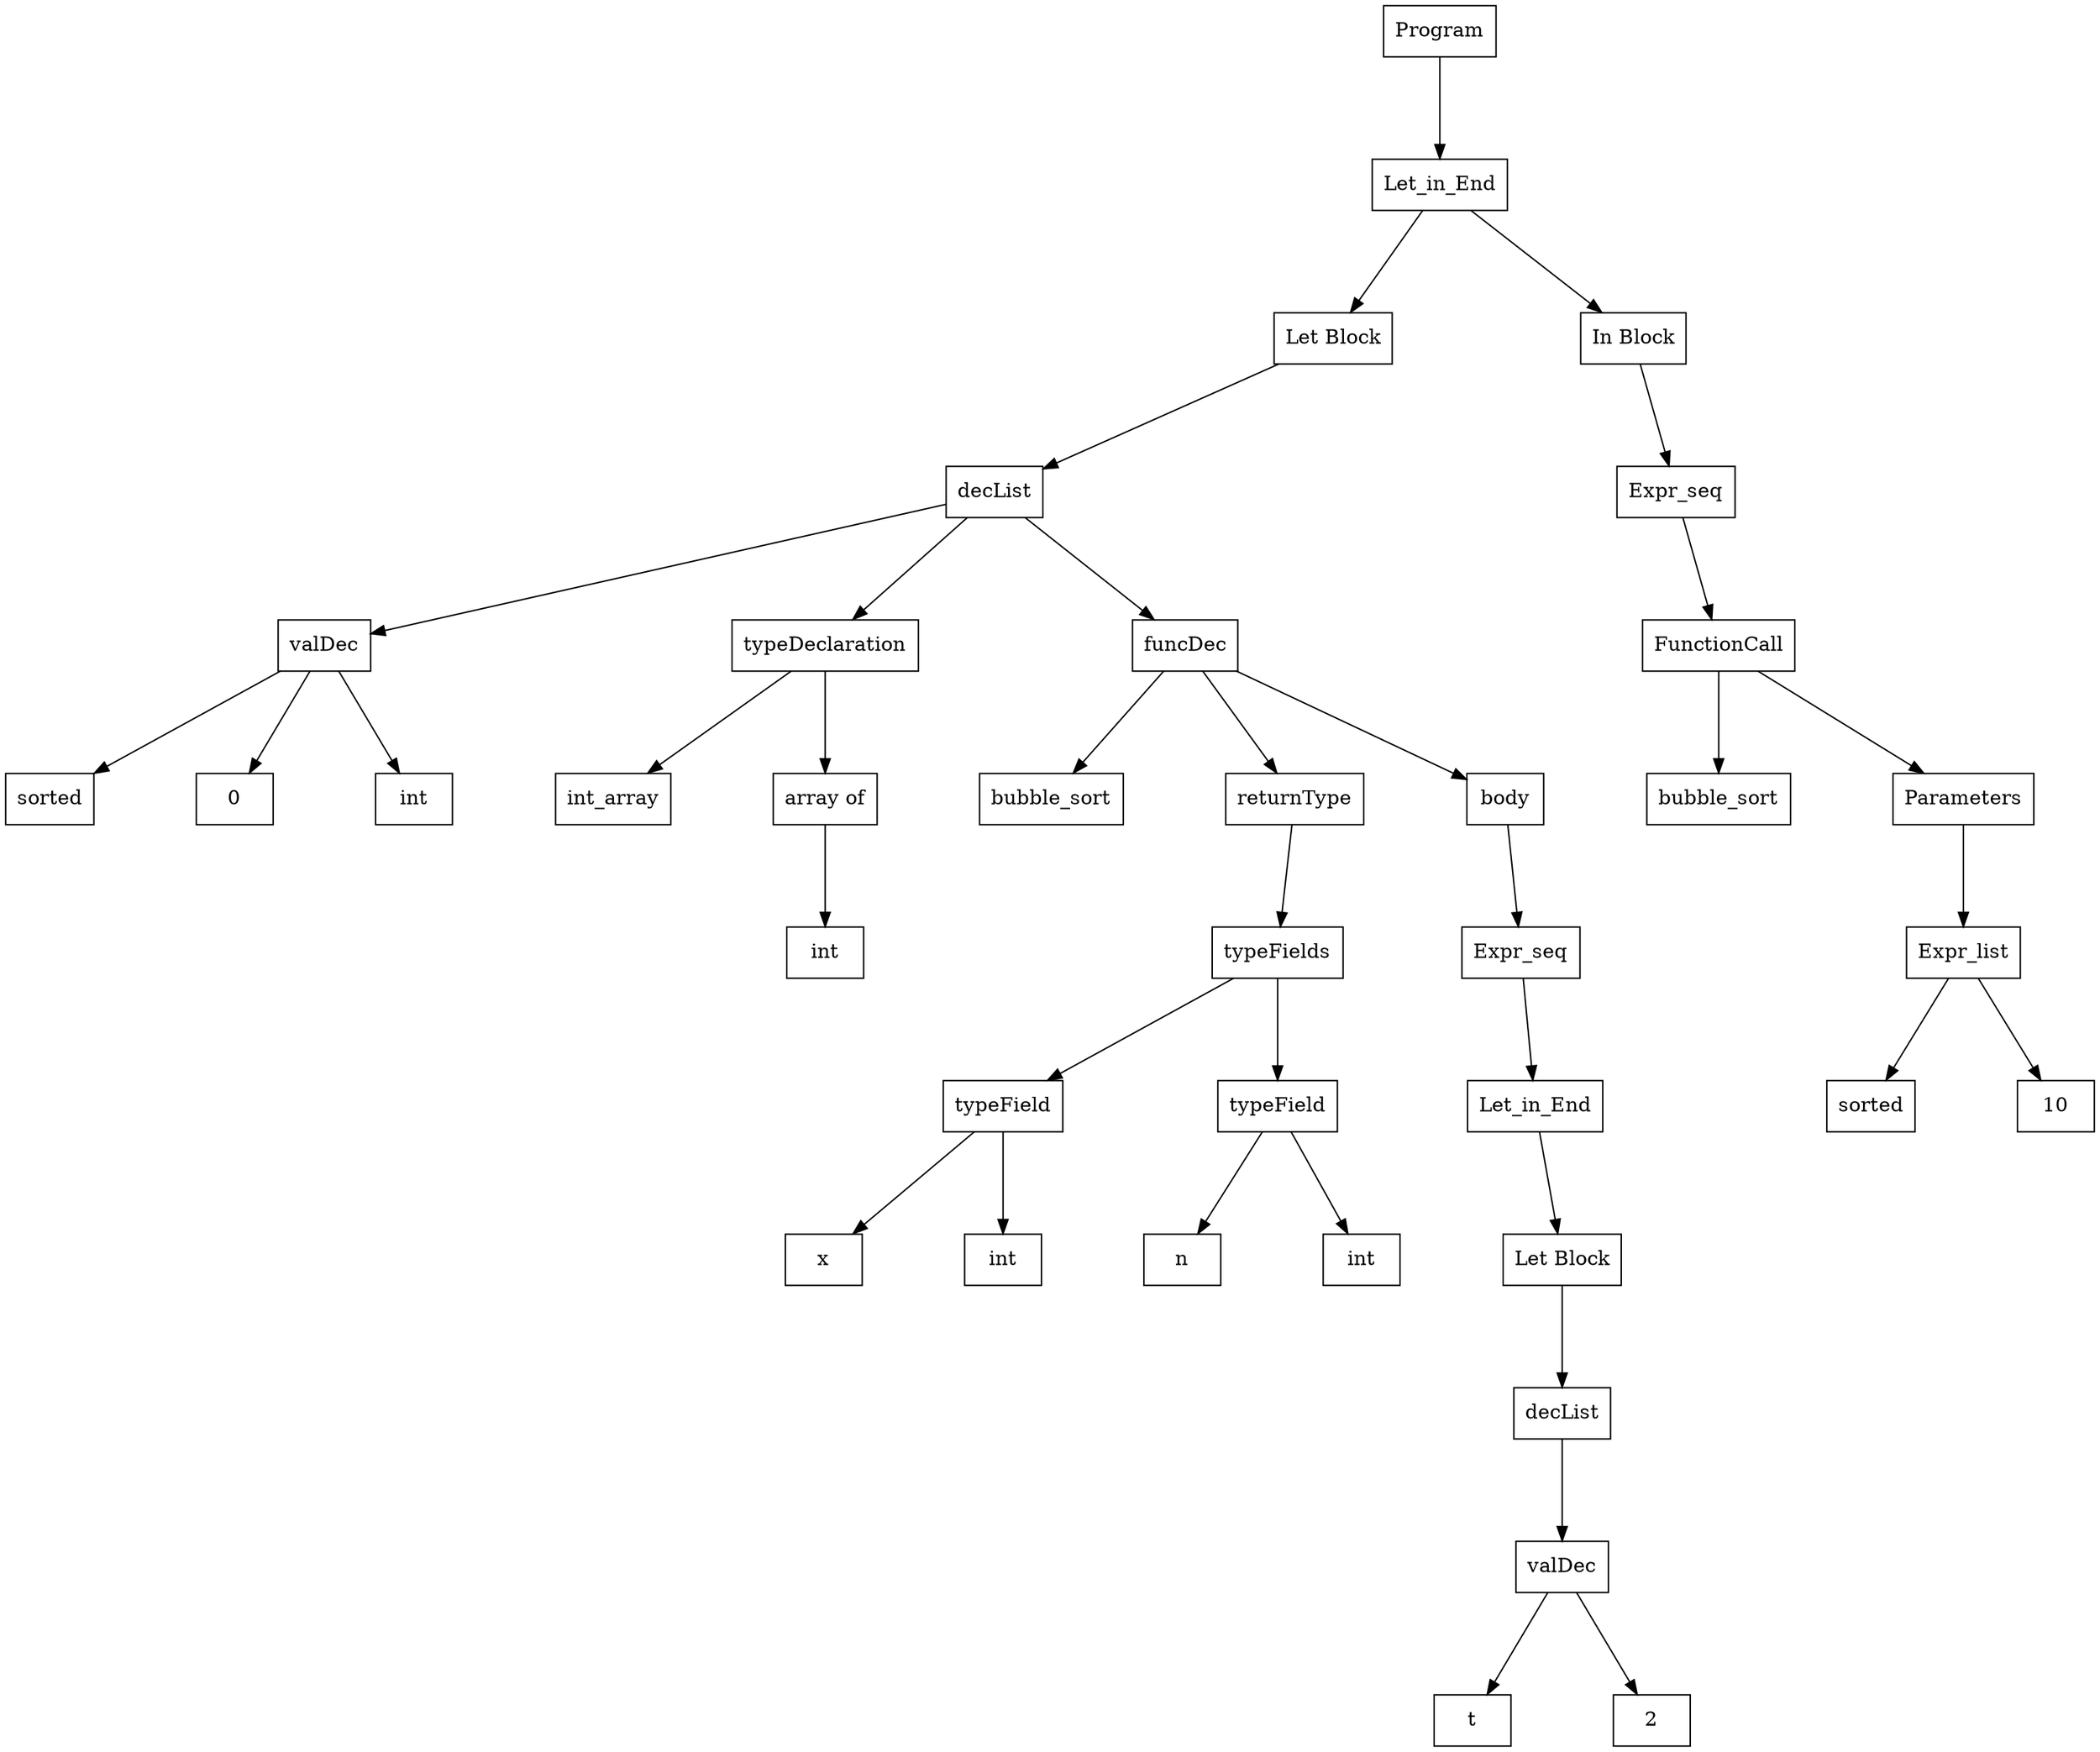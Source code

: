 digraph "ast"{

	nodesep=1;
	ranksep=1;

	N2 [label="Let Block", shape="box"];
	N3 [label="decList", shape="box"];
	N4 [label="valDec", shape="box"];
	N5 [label="sorted", shape="box"];
	N6 [label="0", shape="box"];
	N7 [label="int", shape="box"];
	N8 [label="typeDeclaration", shape="box"];
	N9 [label="int_array", shape="box"];
	N10 [label="array of", shape="box"];
	N11 [label="int", shape="box"];
	N12 [label="funcDec", shape="box"];
	N13 [label="bubble_sort", shape="box"];
	N14 [label="returnType", shape="box"];
	N15 [label="typeFields", shape="box"];
	N16 [label="typeField", shape="box"];
	N17 [label="x", shape="box"];
	N18 [label="int", shape="box"];
	N19 [label="typeField", shape="box"];
	N20 [label="n", shape="box"];
	N21 [label="int", shape="box"];
	N22 [label="Expr_seq", shape="box"];
	N24 [label="Let Block", shape="box"];
	N25 [label="decList", shape="box"];
	N26 [label="valDec", shape="box"];
	N27 [label="t", shape="box"];
	N28 [label="2", shape="box"];
	N23 [label="Let_in_End", shape="box"];
	N29 [label="body", shape="box"];
	N1 [label="Let_in_End", shape="box"];
	N30 [label="In Block", shape="box"];
	N31 [label="Expr_seq", shape="box"];
	N32 [label="FunctionCall", shape="box"];
	N33 [label="bubble_sort", shape="box"];
	N34 [label="Parameters", shape="box"];
	N35 [label="Expr_list", shape="box"];
	N36 [label="sorted", shape="box"];
	N37 [label="10", shape="box"];
	N0 [label="Program", shape="box"];

	N4 -> N5; 
	N4 -> N6; 
	N4 -> N7; 
	N3 -> N4; 
	N10 -> N11; 
	N8 -> N9; 
	N8 -> N10; 
	N3 -> N8; 
	N12 -> N13; 
	N12 -> N14; 
	N16 -> N17; 
	N16 -> N18; 
	N15 -> N16; 
	N19 -> N20; 
	N19 -> N21; 
	N15 -> N19; 
	N14 -> N15; 
	N26 -> N27; 
	N26 -> N28; 
	N25 -> N26; 
	N23 -> N24; 
	N24 -> N25; 
	N22 -> N23; 
	N12 -> N29; 
	N29 -> N22; 
	N3 -> N12; 
	N1 -> N2; 
	N2 -> N3; 
	N1 -> N30; 
	N32 -> N33; 
	N32 -> N34; 
	N35 -> N36; 
	N35 -> N37; 
	N34 -> N35; 
	N31 -> N32; 
	N30 -> N31; 
	N0 -> N1; 
}